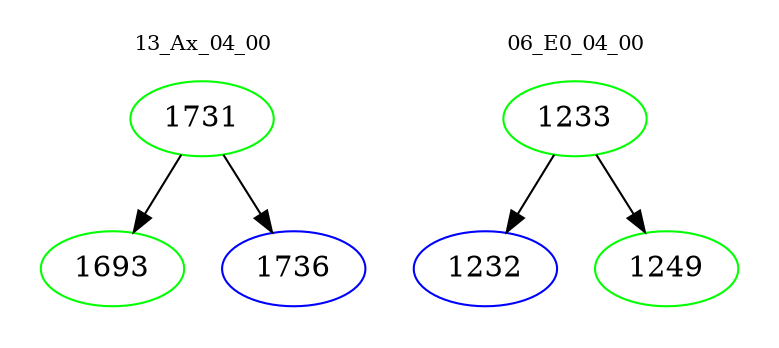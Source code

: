 digraph{
subgraph cluster_0 {
color = white
label = "13_Ax_04_00";
fontsize=10;
T0_1731 [label="1731", color="green"]
T0_1731 -> T0_1693 [color="black"]
T0_1693 [label="1693", color="green"]
T0_1731 -> T0_1736 [color="black"]
T0_1736 [label="1736", color="blue"]
}
subgraph cluster_1 {
color = white
label = "06_E0_04_00";
fontsize=10;
T1_1233 [label="1233", color="green"]
T1_1233 -> T1_1232 [color="black"]
T1_1232 [label="1232", color="blue"]
T1_1233 -> T1_1249 [color="black"]
T1_1249 [label="1249", color="green"]
}
}
